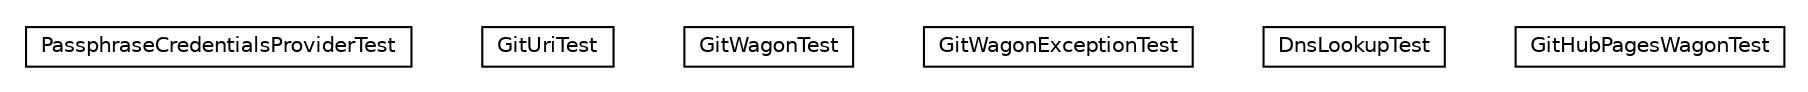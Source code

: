 #!/usr/local/bin/dot
#
# Class diagram 
# Generated by UMLGraph version R5_6-24-gf6e263 (http://www.umlgraph.org/)
#

digraph G {
	edge [fontname="Helvetica",fontsize=10,labelfontname="Helvetica",labelfontsize=10];
	node [fontname="Helvetica",fontsize=10,shape=plaintext];
	nodesep=0.25;
	ranksep=0.5;
	// net.trajano.wagon.git.test.PassphraseCredentialsProviderTest
	c0 [label=<<table title="net.trajano.wagon.git.test.PassphraseCredentialsProviderTest" border="0" cellborder="1" cellspacing="0" cellpadding="2" port="p" href="./PassphraseCredentialsProviderTest.html">
		<tr><td><table border="0" cellspacing="0" cellpadding="1">
<tr><td align="center" balign="center"> PassphraseCredentialsProviderTest </td></tr>
		</table></td></tr>
		</table>>, URL="./PassphraseCredentialsProviderTest.html", fontname="Helvetica", fontcolor="black", fontsize=10.0];
	// net.trajano.wagon.git.test.GitUriTest
	c1 [label=<<table title="net.trajano.wagon.git.test.GitUriTest" border="0" cellborder="1" cellspacing="0" cellpadding="2" port="p" href="./GitUriTest.html">
		<tr><td><table border="0" cellspacing="0" cellpadding="1">
<tr><td align="center" balign="center"> GitUriTest </td></tr>
		</table></td></tr>
		</table>>, URL="./GitUriTest.html", fontname="Helvetica", fontcolor="black", fontsize=10.0];
	// net.trajano.wagon.git.test.GitWagonTest
	c2 [label=<<table title="net.trajano.wagon.git.test.GitWagonTest" border="0" cellborder="1" cellspacing="0" cellpadding="2" port="p" href="./GitWagonTest.html">
		<tr><td><table border="0" cellspacing="0" cellpadding="1">
<tr><td align="center" balign="center"> GitWagonTest </td></tr>
		</table></td></tr>
		</table>>, URL="./GitWagonTest.html", fontname="Helvetica", fontcolor="black", fontsize=10.0];
	// net.trajano.wagon.git.test.GitWagonExceptionTest
	c3 [label=<<table title="net.trajano.wagon.git.test.GitWagonExceptionTest" border="0" cellborder="1" cellspacing="0" cellpadding="2" port="p" href="./GitWagonExceptionTest.html">
		<tr><td><table border="0" cellspacing="0" cellpadding="1">
<tr><td align="center" balign="center"> GitWagonExceptionTest </td></tr>
		</table></td></tr>
		</table>>, URL="./GitWagonExceptionTest.html", fontname="Helvetica", fontcolor="black", fontsize=10.0];
	// net.trajano.wagon.git.test.DnsLookupTest
	c4 [label=<<table title="net.trajano.wagon.git.test.DnsLookupTest" border="0" cellborder="1" cellspacing="0" cellpadding="2" port="p" href="./DnsLookupTest.html">
		<tr><td><table border="0" cellspacing="0" cellpadding="1">
<tr><td align="center" balign="center"> DnsLookupTest </td></tr>
		</table></td></tr>
		</table>>, URL="./DnsLookupTest.html", fontname="Helvetica", fontcolor="black", fontsize=10.0];
	// net.trajano.wagon.git.test.GitHubPagesWagonTest
	c5 [label=<<table title="net.trajano.wagon.git.test.GitHubPagesWagonTest" border="0" cellborder="1" cellspacing="0" cellpadding="2" port="p" href="./GitHubPagesWagonTest.html">
		<tr><td><table border="0" cellspacing="0" cellpadding="1">
<tr><td align="center" balign="center"> GitHubPagesWagonTest </td></tr>
		</table></td></tr>
		</table>>, URL="./GitHubPagesWagonTest.html", fontname="Helvetica", fontcolor="black", fontsize=10.0];
}


